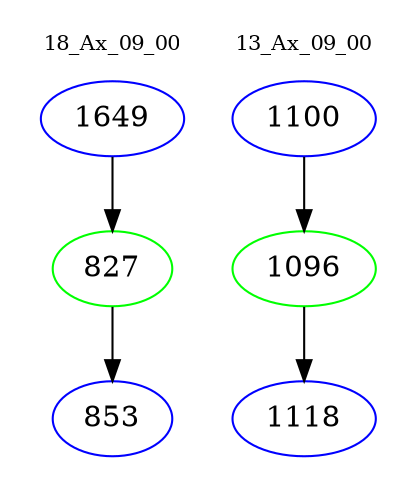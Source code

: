 digraph{
subgraph cluster_0 {
color = white
label = "18_Ax_09_00";
fontsize=10;
T0_1649 [label="1649", color="blue"]
T0_1649 -> T0_827 [color="black"]
T0_827 [label="827", color="green"]
T0_827 -> T0_853 [color="black"]
T0_853 [label="853", color="blue"]
}
subgraph cluster_1 {
color = white
label = "13_Ax_09_00";
fontsize=10;
T1_1100 [label="1100", color="blue"]
T1_1100 -> T1_1096 [color="black"]
T1_1096 [label="1096", color="green"]
T1_1096 -> T1_1118 [color="black"]
T1_1118 [label="1118", color="blue"]
}
}

